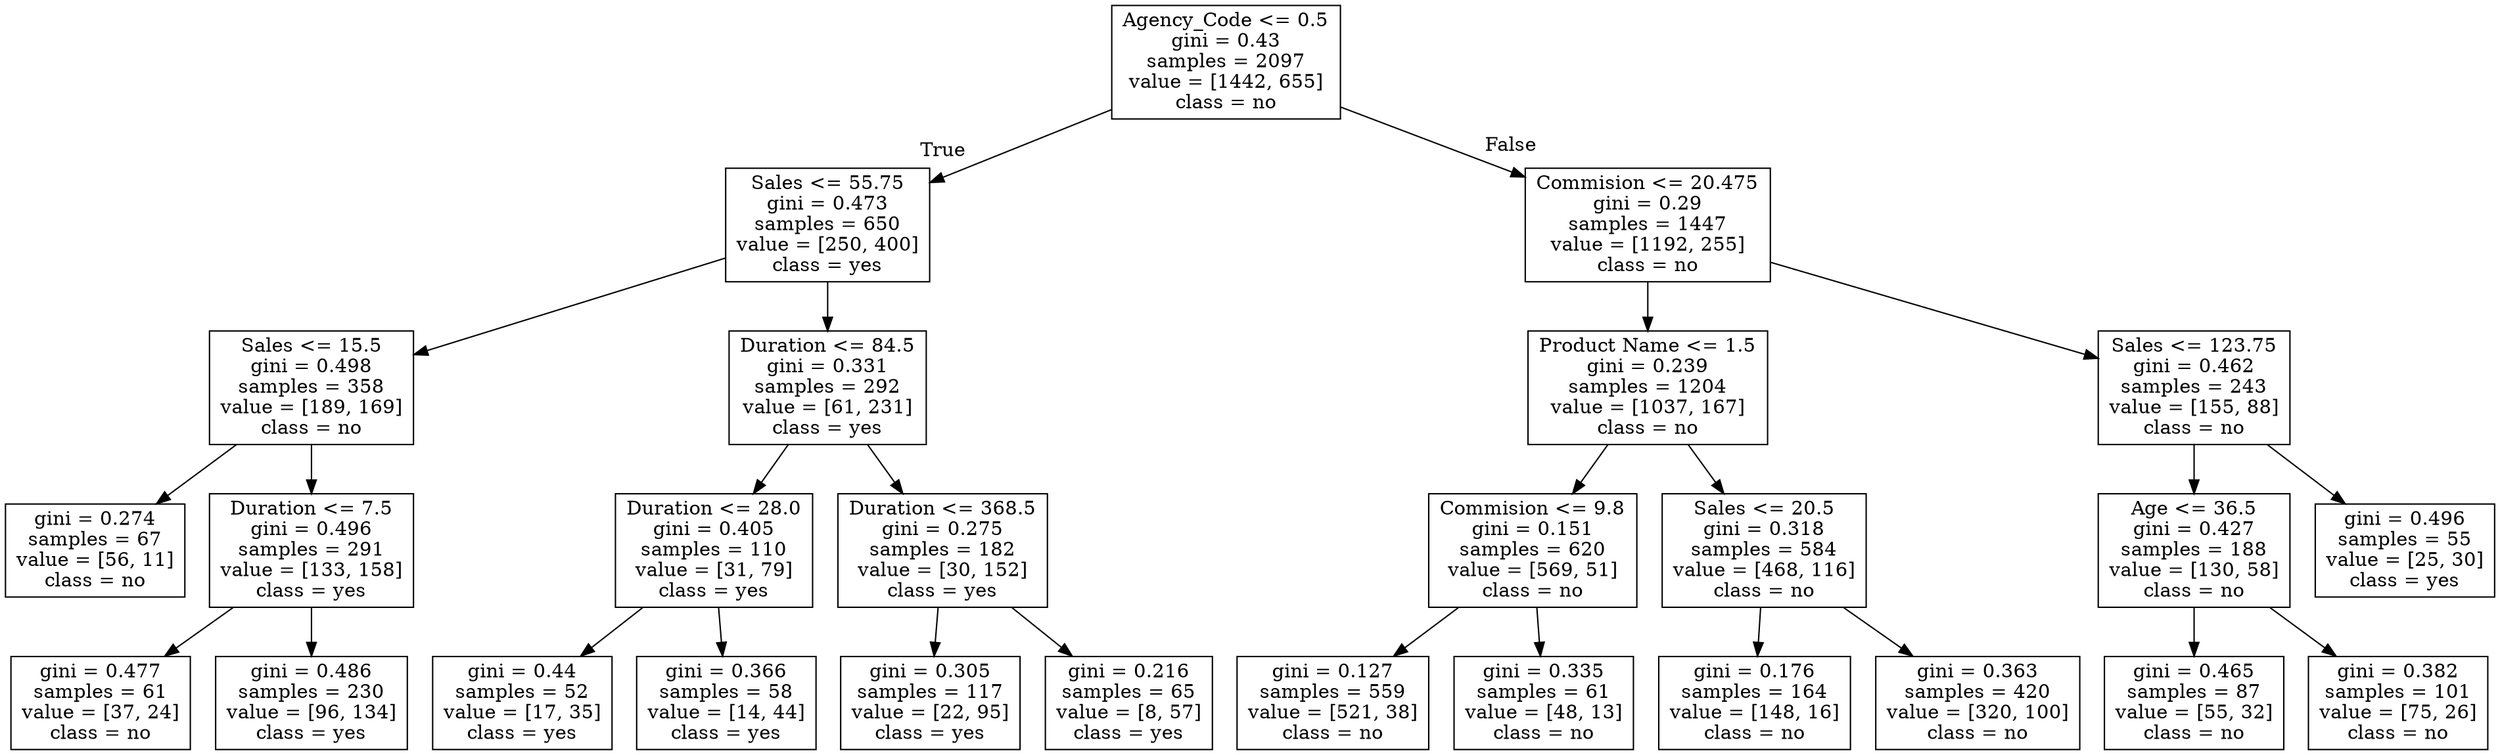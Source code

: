 digraph Tree {
node [shape=box] ;
0 [label="Agency_Code <= 0.5\ngini = 0.43\nsamples = 2097\nvalue = [1442, 655]\nclass = no"] ;
1 [label="Sales <= 55.75\ngini = 0.473\nsamples = 650\nvalue = [250, 400]\nclass = yes"] ;
0 -> 1 [labeldistance=2.5, labelangle=45, headlabel="True"] ;
2 [label="Sales <= 15.5\ngini = 0.498\nsamples = 358\nvalue = [189, 169]\nclass = no"] ;
1 -> 2 ;
3 [label="gini = 0.274\nsamples = 67\nvalue = [56, 11]\nclass = no"] ;
2 -> 3 ;
4 [label="Duration <= 7.5\ngini = 0.496\nsamples = 291\nvalue = [133, 158]\nclass = yes"] ;
2 -> 4 ;
5 [label="gini = 0.477\nsamples = 61\nvalue = [37, 24]\nclass = no"] ;
4 -> 5 ;
6 [label="gini = 0.486\nsamples = 230\nvalue = [96, 134]\nclass = yes"] ;
4 -> 6 ;
7 [label="Duration <= 84.5\ngini = 0.331\nsamples = 292\nvalue = [61, 231]\nclass = yes"] ;
1 -> 7 ;
8 [label="Duration <= 28.0\ngini = 0.405\nsamples = 110\nvalue = [31, 79]\nclass = yes"] ;
7 -> 8 ;
9 [label="gini = 0.44\nsamples = 52\nvalue = [17, 35]\nclass = yes"] ;
8 -> 9 ;
10 [label="gini = 0.366\nsamples = 58\nvalue = [14, 44]\nclass = yes"] ;
8 -> 10 ;
11 [label="Duration <= 368.5\ngini = 0.275\nsamples = 182\nvalue = [30, 152]\nclass = yes"] ;
7 -> 11 ;
12 [label="gini = 0.305\nsamples = 117\nvalue = [22, 95]\nclass = yes"] ;
11 -> 12 ;
13 [label="gini = 0.216\nsamples = 65\nvalue = [8, 57]\nclass = yes"] ;
11 -> 13 ;
14 [label="Commision <= 20.475\ngini = 0.29\nsamples = 1447\nvalue = [1192, 255]\nclass = no"] ;
0 -> 14 [labeldistance=2.5, labelangle=-45, headlabel="False"] ;
15 [label="Product Name <= 1.5\ngini = 0.239\nsamples = 1204\nvalue = [1037, 167]\nclass = no"] ;
14 -> 15 ;
16 [label="Commision <= 9.8\ngini = 0.151\nsamples = 620\nvalue = [569, 51]\nclass = no"] ;
15 -> 16 ;
17 [label="gini = 0.127\nsamples = 559\nvalue = [521, 38]\nclass = no"] ;
16 -> 17 ;
18 [label="gini = 0.335\nsamples = 61\nvalue = [48, 13]\nclass = no"] ;
16 -> 18 ;
19 [label="Sales <= 20.5\ngini = 0.318\nsamples = 584\nvalue = [468, 116]\nclass = no"] ;
15 -> 19 ;
20 [label="gini = 0.176\nsamples = 164\nvalue = [148, 16]\nclass = no"] ;
19 -> 20 ;
21 [label="gini = 0.363\nsamples = 420\nvalue = [320, 100]\nclass = no"] ;
19 -> 21 ;
22 [label="Sales <= 123.75\ngini = 0.462\nsamples = 243\nvalue = [155, 88]\nclass = no"] ;
14 -> 22 ;
23 [label="Age <= 36.5\ngini = 0.427\nsamples = 188\nvalue = [130, 58]\nclass = no"] ;
22 -> 23 ;
24 [label="gini = 0.465\nsamples = 87\nvalue = [55, 32]\nclass = no"] ;
23 -> 24 ;
25 [label="gini = 0.382\nsamples = 101\nvalue = [75, 26]\nclass = no"] ;
23 -> 25 ;
26 [label="gini = 0.496\nsamples = 55\nvalue = [25, 30]\nclass = yes"] ;
22 -> 26 ;
}